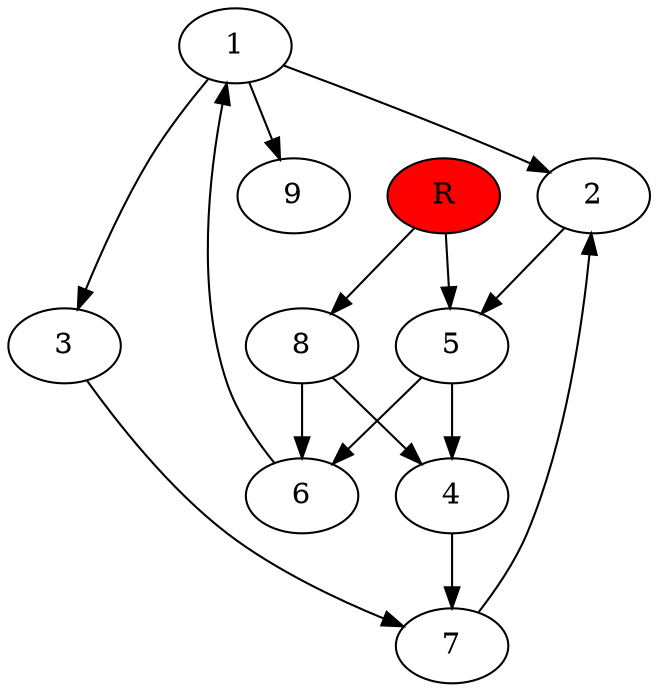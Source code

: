 digraph prb38696 {
	1
	2
	3
	4
	5
	6
	7
	8
	R [fillcolor="#ff0000" style=filled]
	1 -> 2
	1 -> 3
	1 -> 9
	2 -> 5
	3 -> 7
	4 -> 7
	5 -> 4
	5 -> 6
	6 -> 1
	7 -> 2
	8 -> 4
	8 -> 6
	R -> 5
	R -> 8
}
